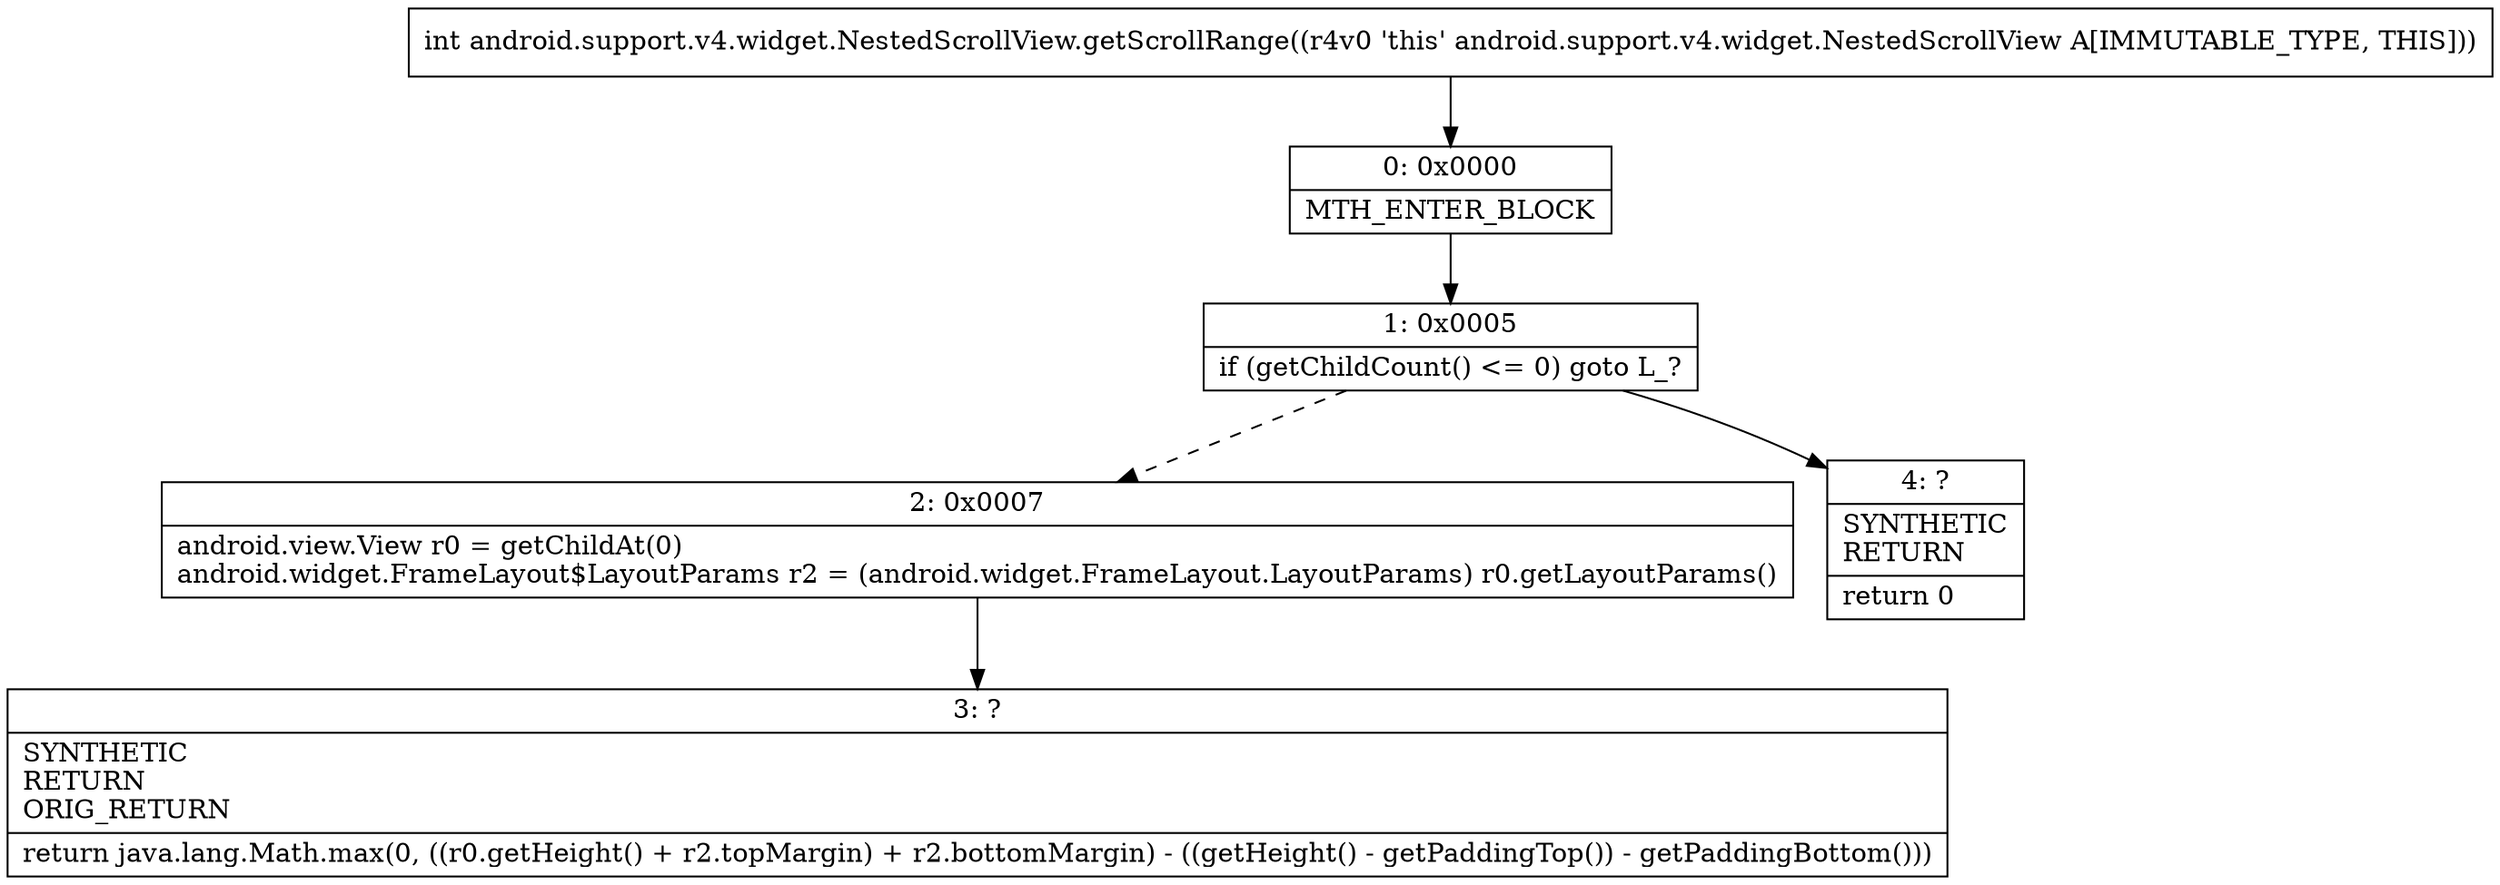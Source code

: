 digraph "CFG forandroid.support.v4.widget.NestedScrollView.getScrollRange()I" {
Node_0 [shape=record,label="{0\:\ 0x0000|MTH_ENTER_BLOCK\l}"];
Node_1 [shape=record,label="{1\:\ 0x0005|if (getChildCount() \<= 0) goto L_?\l}"];
Node_2 [shape=record,label="{2\:\ 0x0007|android.view.View r0 = getChildAt(0)\landroid.widget.FrameLayout$LayoutParams r2 = (android.widget.FrameLayout.LayoutParams) r0.getLayoutParams()\l}"];
Node_3 [shape=record,label="{3\:\ ?|SYNTHETIC\lRETURN\lORIG_RETURN\l|return java.lang.Math.max(0, ((r0.getHeight() + r2.topMargin) + r2.bottomMargin) \- ((getHeight() \- getPaddingTop()) \- getPaddingBottom()))\l}"];
Node_4 [shape=record,label="{4\:\ ?|SYNTHETIC\lRETURN\l|return 0\l}"];
MethodNode[shape=record,label="{int android.support.v4.widget.NestedScrollView.getScrollRange((r4v0 'this' android.support.v4.widget.NestedScrollView A[IMMUTABLE_TYPE, THIS])) }"];
MethodNode -> Node_0;
Node_0 -> Node_1;
Node_1 -> Node_2[style=dashed];
Node_1 -> Node_4;
Node_2 -> Node_3;
}

